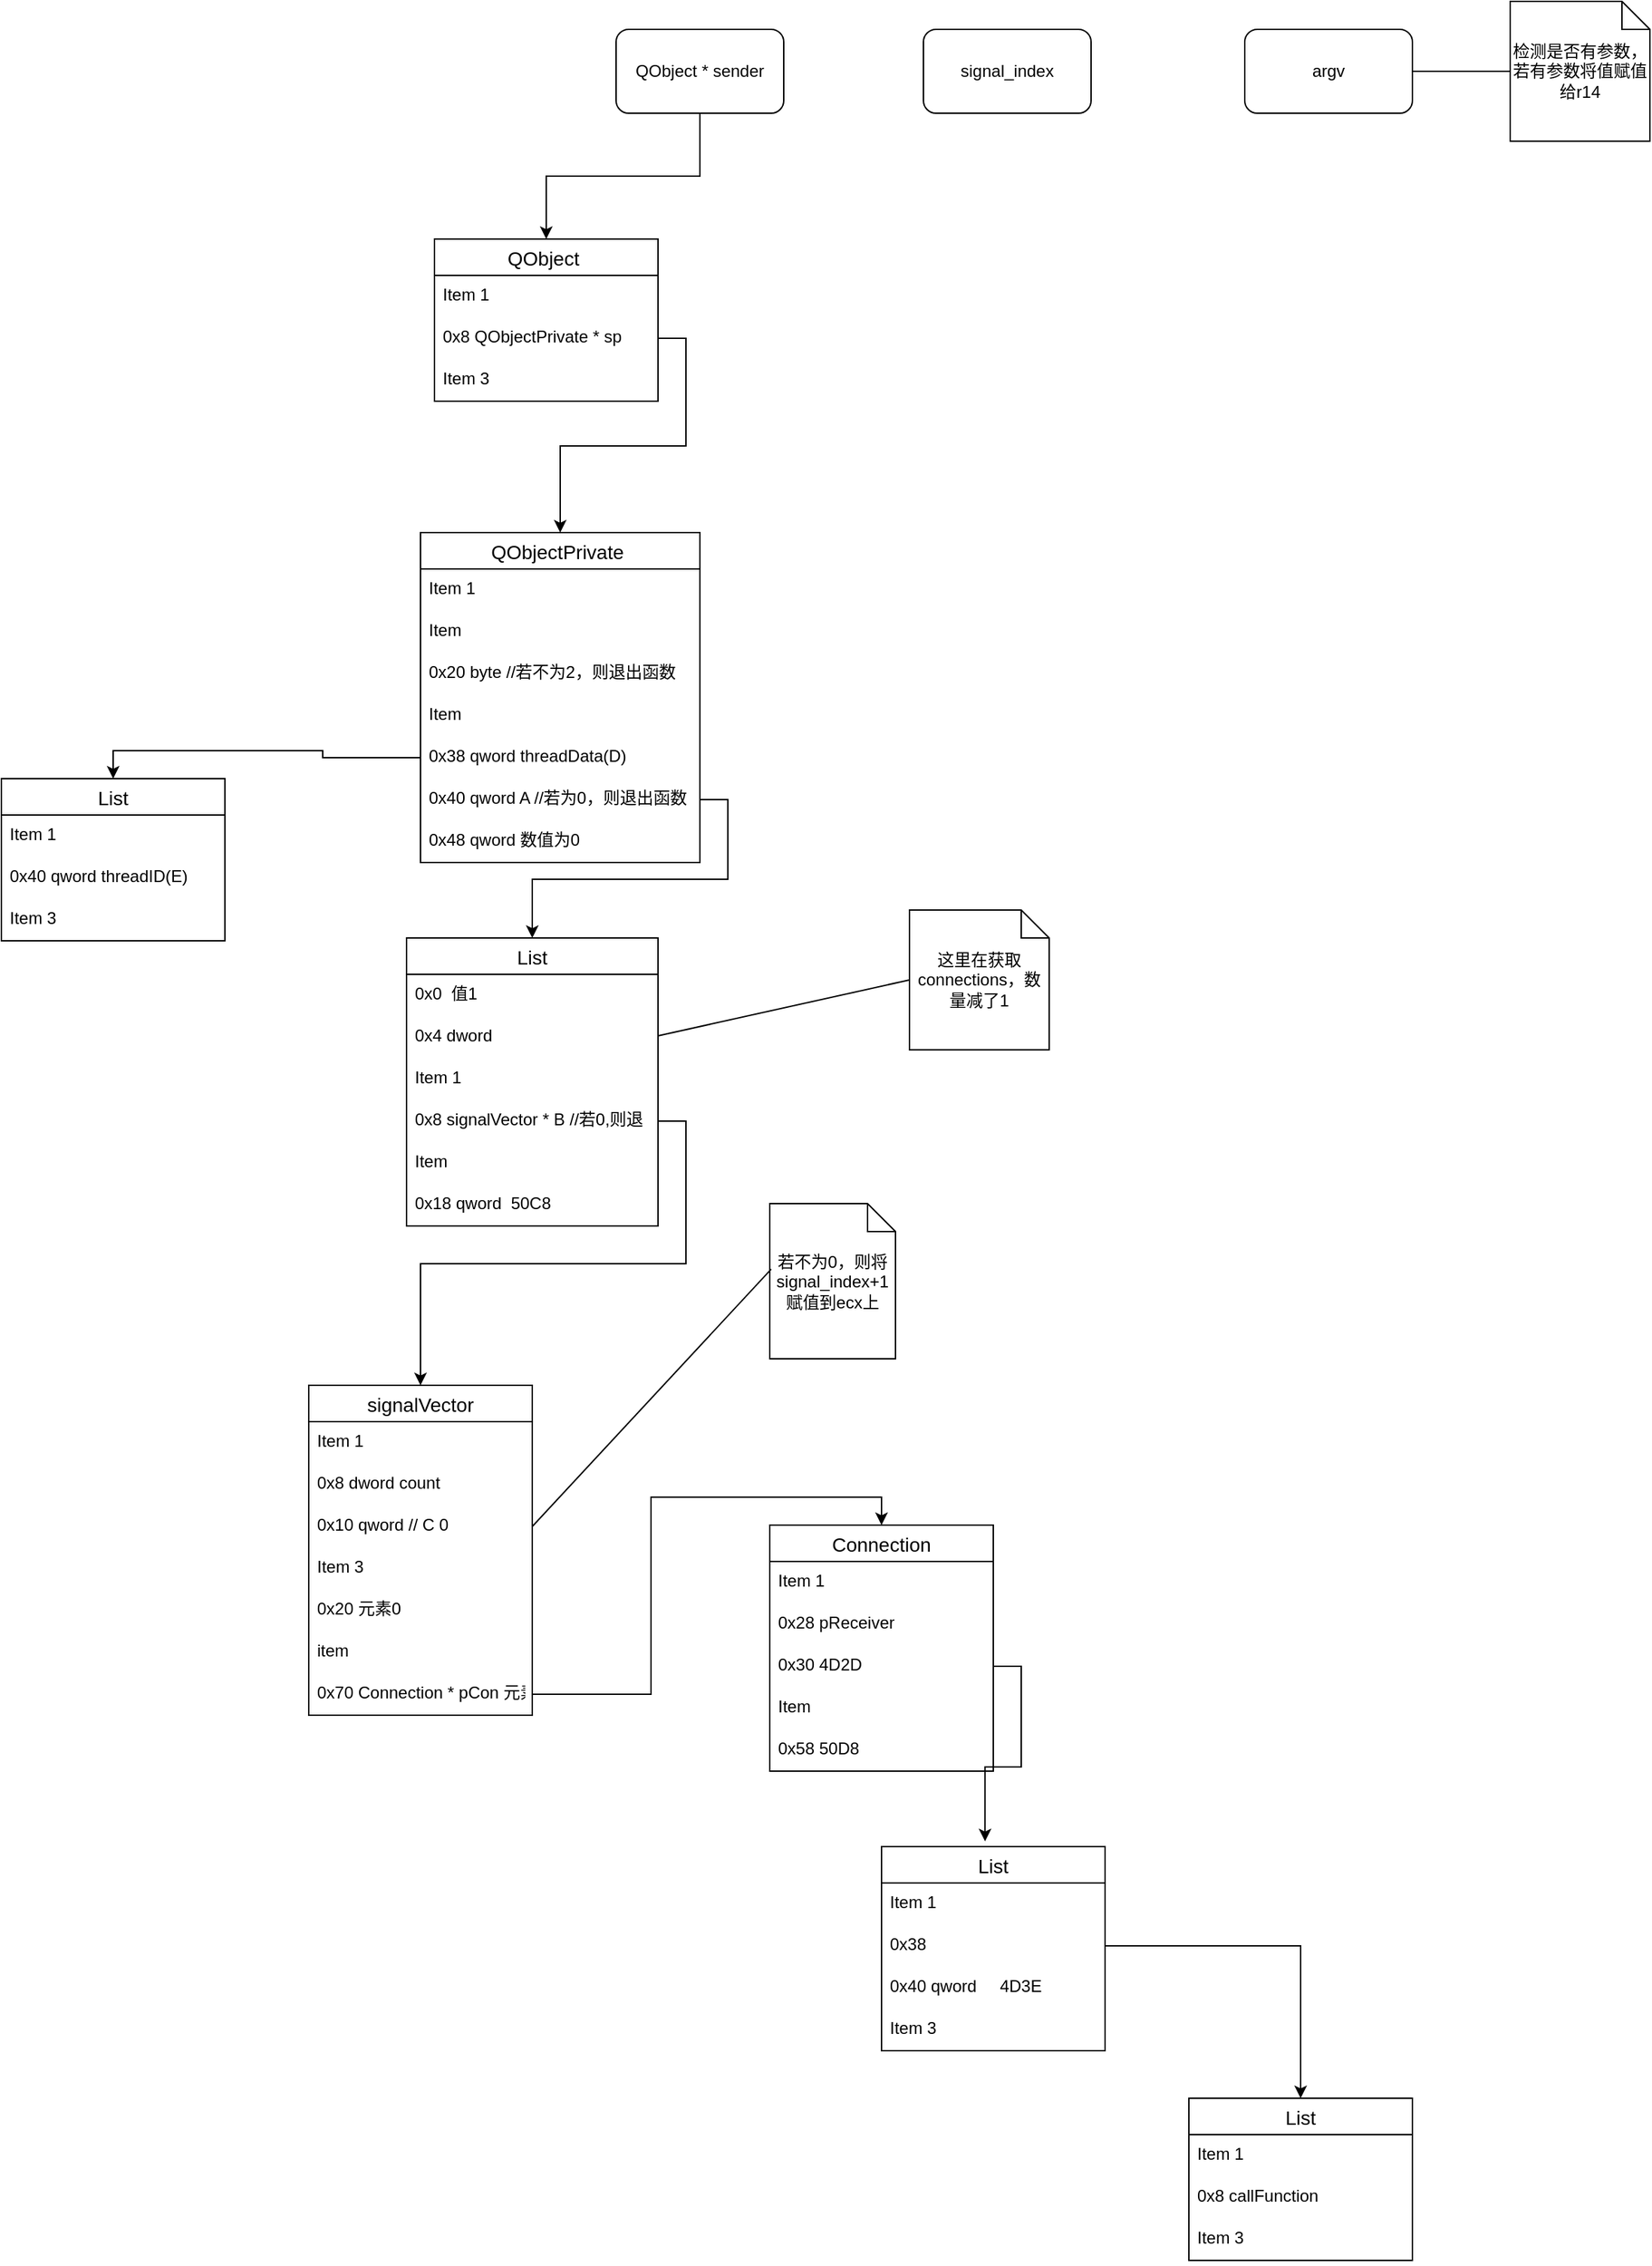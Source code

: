 <mxfile version="20.6.0" type="device"><diagram id="ZDfgA6bVz2ZesBpSvwjy" name="第 1 页"><mxGraphModel dx="2249" dy="762" grid="1" gridSize="10" guides="1" tooltips="1" connect="1" arrows="1" fold="1" page="1" pageScale="1" pageWidth="827" pageHeight="1169" math="0" shadow="0"><root><mxCell id="0"/><mxCell id="1" parent="0"/><mxCell id="ladFmHrCV9J29jyULdOw-12" style="edgeStyle=orthogonalEdgeStyle;rounded=0;orthogonalLoop=1;jettySize=auto;html=1;exitX=0.5;exitY=1;exitDx=0;exitDy=0;entryX=0.5;entryY=0;entryDx=0;entryDy=0;" edge="1" parent="1" source="ladFmHrCV9J29jyULdOw-1" target="ladFmHrCV9J29jyULdOw-6"><mxGeometry relative="1" as="geometry"/></mxCell><mxCell id="ladFmHrCV9J29jyULdOw-1" value="QObject * sender" style="rounded=1;whiteSpace=wrap;html=1;" vertex="1" parent="1"><mxGeometry x="30" y="70" width="120" height="60" as="geometry"/></mxCell><mxCell id="ladFmHrCV9J29jyULdOw-2" value="signal_index" style="rounded=1;whiteSpace=wrap;html=1;" vertex="1" parent="1"><mxGeometry x="250" y="70" width="120" height="60" as="geometry"/></mxCell><mxCell id="ladFmHrCV9J29jyULdOw-3" value="argv" style="rounded=1;whiteSpace=wrap;html=1;" vertex="1" parent="1"><mxGeometry x="480" y="70" width="120" height="60" as="geometry"/></mxCell><mxCell id="ladFmHrCV9J29jyULdOw-6" value="QObject " style="swimlane;fontStyle=0;childLayout=stackLayout;horizontal=1;startSize=26;horizontalStack=0;resizeParent=1;resizeParentMax=0;resizeLast=0;collapsible=1;marginBottom=0;align=center;fontSize=14;" vertex="1" parent="1"><mxGeometry x="-100" y="220" width="160" height="116" as="geometry"/></mxCell><mxCell id="ladFmHrCV9J29jyULdOw-7" value="Item 1" style="text;strokeColor=none;fillColor=none;spacingLeft=4;spacingRight=4;overflow=hidden;rotatable=0;points=[[0,0.5],[1,0.5]];portConstraint=eastwest;fontSize=12;" vertex="1" parent="ladFmHrCV9J29jyULdOw-6"><mxGeometry y="26" width="160" height="30" as="geometry"/></mxCell><mxCell id="ladFmHrCV9J29jyULdOw-8" value="0x8 QObjectPrivate * sp" style="text;strokeColor=none;fillColor=none;spacingLeft=4;spacingRight=4;overflow=hidden;rotatable=0;points=[[0,0.5],[1,0.5]];portConstraint=eastwest;fontSize=12;" vertex="1" parent="ladFmHrCV9J29jyULdOw-6"><mxGeometry y="56" width="160" height="30" as="geometry"/></mxCell><mxCell id="ladFmHrCV9J29jyULdOw-9" value="Item 3" style="text;strokeColor=none;fillColor=none;spacingLeft=4;spacingRight=4;overflow=hidden;rotatable=0;points=[[0,0.5],[1,0.5]];portConstraint=eastwest;fontSize=12;" vertex="1" parent="ladFmHrCV9J29jyULdOw-6"><mxGeometry y="86" width="160" height="30" as="geometry"/></mxCell><mxCell id="ladFmHrCV9J29jyULdOw-13" value="QObjectPrivate " style="swimlane;fontStyle=0;childLayout=stackLayout;horizontal=1;startSize=26;horizontalStack=0;resizeParent=1;resizeParentMax=0;resizeLast=0;collapsible=1;marginBottom=0;align=center;fontSize=14;" vertex="1" parent="1"><mxGeometry x="-110" y="430" width="200" height="236" as="geometry"/></mxCell><mxCell id="ladFmHrCV9J29jyULdOw-14" value="Item 1" style="text;strokeColor=none;fillColor=none;spacingLeft=4;spacingRight=4;overflow=hidden;rotatable=0;points=[[0,0.5],[1,0.5]];portConstraint=eastwest;fontSize=12;" vertex="1" parent="ladFmHrCV9J29jyULdOw-13"><mxGeometry y="26" width="200" height="30" as="geometry"/></mxCell><mxCell id="ladFmHrCV9J29jyULdOw-46" value="Item" style="text;strokeColor=none;fillColor=none;spacingLeft=4;spacingRight=4;overflow=hidden;rotatable=0;points=[[0,0.5],[1,0.5]];portConstraint=eastwest;fontSize=12;" vertex="1" parent="ladFmHrCV9J29jyULdOw-13"><mxGeometry y="56" width="200" height="30" as="geometry"/></mxCell><mxCell id="ladFmHrCV9J29jyULdOw-15" value="0x20 byte //若不为2，则退出函数" style="text;strokeColor=none;fillColor=none;spacingLeft=4;spacingRight=4;overflow=hidden;rotatable=0;points=[[0,0.5],[1,0.5]];portConstraint=eastwest;fontSize=12;" vertex="1" parent="ladFmHrCV9J29jyULdOw-13"><mxGeometry y="86" width="200" height="30" as="geometry"/></mxCell><mxCell id="ladFmHrCV9J29jyULdOw-51" value="Item" style="text;strokeColor=none;fillColor=none;spacingLeft=4;spacingRight=4;overflow=hidden;rotatable=0;points=[[0,0.5],[1,0.5]];portConstraint=eastwest;fontSize=12;" vertex="1" parent="ladFmHrCV9J29jyULdOw-13"><mxGeometry y="116" width="200" height="30" as="geometry"/></mxCell><mxCell id="ladFmHrCV9J29jyULdOw-52" value="0x38 qword threadData(D)" style="text;strokeColor=none;fillColor=none;spacingLeft=4;spacingRight=4;overflow=hidden;rotatable=0;points=[[0,0.5],[1,0.5]];portConstraint=eastwest;fontSize=12;" vertex="1" parent="ladFmHrCV9J29jyULdOw-13"><mxGeometry y="146" width="200" height="30" as="geometry"/></mxCell><mxCell id="ladFmHrCV9J29jyULdOw-16" value="0x40 qword A //若为0，则退出函数" style="text;strokeColor=none;fillColor=none;spacingLeft=4;spacingRight=4;overflow=hidden;rotatable=0;points=[[0,0.5],[1,0.5]];portConstraint=eastwest;fontSize=12;" vertex="1" parent="ladFmHrCV9J29jyULdOw-13"><mxGeometry y="176" width="200" height="30" as="geometry"/></mxCell><mxCell id="ladFmHrCV9J29jyULdOw-18" value="0x48 qword 数值为0" style="text;strokeColor=none;fillColor=none;spacingLeft=4;spacingRight=4;overflow=hidden;rotatable=0;points=[[0,0.5],[1,0.5]];portConstraint=eastwest;fontSize=12;" vertex="1" parent="ladFmHrCV9J29jyULdOw-13"><mxGeometry y="206" width="200" height="30" as="geometry"/></mxCell><mxCell id="ladFmHrCV9J29jyULdOw-17" style="edgeStyle=orthogonalEdgeStyle;rounded=0;orthogonalLoop=1;jettySize=auto;html=1;exitX=1;exitY=0.5;exitDx=0;exitDy=0;entryX=0.5;entryY=0;entryDx=0;entryDy=0;" edge="1" parent="1" source="ladFmHrCV9J29jyULdOw-8" target="ladFmHrCV9J29jyULdOw-13"><mxGeometry relative="1" as="geometry"/></mxCell><mxCell id="ladFmHrCV9J29jyULdOw-19" value="检测是否有参数，若有参数将值赋值给r14" style="shape=note;size=20;whiteSpace=wrap;html=1;" vertex="1" parent="1"><mxGeometry x="670" y="50" width="100" height="100" as="geometry"/></mxCell><mxCell id="ladFmHrCV9J29jyULdOw-20" value="" style="endArrow=none;html=1;rounded=0;entryX=0;entryY=0.5;entryDx=0;entryDy=0;entryPerimeter=0;exitX=1;exitY=0.5;exitDx=0;exitDy=0;" edge="1" parent="1" source="ladFmHrCV9J29jyULdOw-3" target="ladFmHrCV9J29jyULdOw-19"><mxGeometry width="50" height="50" relative="1" as="geometry"><mxPoint x="540" y="270" as="sourcePoint"/><mxPoint x="590" y="220" as="targetPoint"/></mxGeometry></mxCell><mxCell id="ladFmHrCV9J29jyULdOw-22" value="List" style="swimlane;fontStyle=0;childLayout=stackLayout;horizontal=1;startSize=26;horizontalStack=0;resizeParent=1;resizeParentMax=0;resizeLast=0;collapsible=1;marginBottom=0;align=center;fontSize=14;" vertex="1" parent="1"><mxGeometry x="-120" y="720" width="180" height="206" as="geometry"/></mxCell><mxCell id="ladFmHrCV9J29jyULdOw-50" value="0x0  值1" style="text;strokeColor=none;fillColor=none;spacingLeft=4;spacingRight=4;overflow=hidden;rotatable=0;points=[[0,0.5],[1,0.5]];portConstraint=eastwest;fontSize=12;" vertex="1" parent="ladFmHrCV9J29jyULdOw-22"><mxGeometry y="26" width="180" height="30" as="geometry"/></mxCell><mxCell id="ladFmHrCV9J29jyULdOw-47" value="0x4 dword    " style="text;strokeColor=none;fillColor=none;spacingLeft=4;spacingRight=4;overflow=hidden;rotatable=0;points=[[0,0.5],[1,0.5]];portConstraint=eastwest;fontSize=12;" vertex="1" parent="ladFmHrCV9J29jyULdOw-22"><mxGeometry y="56" width="180" height="30" as="geometry"/></mxCell><mxCell id="ladFmHrCV9J29jyULdOw-23" value="Item 1" style="text;strokeColor=none;fillColor=none;spacingLeft=4;spacingRight=4;overflow=hidden;rotatable=0;points=[[0,0.5],[1,0.5]];portConstraint=eastwest;fontSize=12;" vertex="1" parent="ladFmHrCV9J29jyULdOw-22"><mxGeometry y="86" width="180" height="30" as="geometry"/></mxCell><mxCell id="ladFmHrCV9J29jyULdOw-24" value="0x8 signalVector * B //若0,则退" style="text;strokeColor=none;fillColor=none;spacingLeft=4;spacingRight=4;overflow=hidden;rotatable=0;points=[[0,0.5],[1,0.5]];portConstraint=eastwest;fontSize=12;" vertex="1" parent="ladFmHrCV9J29jyULdOw-22"><mxGeometry y="116" width="180" height="30" as="geometry"/></mxCell><mxCell id="ladFmHrCV9J29jyULdOw-63" value="Item" style="text;strokeColor=none;fillColor=none;spacingLeft=4;spacingRight=4;overflow=hidden;rotatable=0;points=[[0,0.5],[1,0.5]];portConstraint=eastwest;fontSize=12;" vertex="1" parent="ladFmHrCV9J29jyULdOw-22"><mxGeometry y="146" width="180" height="30" as="geometry"/></mxCell><mxCell id="ladFmHrCV9J29jyULdOw-25" value="0x18 qword  50C8" style="text;strokeColor=none;fillColor=none;spacingLeft=4;spacingRight=4;overflow=hidden;rotatable=0;points=[[0,0.5],[1,0.5]];portConstraint=eastwest;fontSize=12;" vertex="1" parent="ladFmHrCV9J29jyULdOw-22"><mxGeometry y="176" width="180" height="30" as="geometry"/></mxCell><mxCell id="ladFmHrCV9J29jyULdOw-26" style="edgeStyle=orthogonalEdgeStyle;rounded=0;orthogonalLoop=1;jettySize=auto;html=1;exitX=1;exitY=0.5;exitDx=0;exitDy=0;" edge="1" parent="1" source="ladFmHrCV9J29jyULdOw-16" target="ladFmHrCV9J29jyULdOw-22"><mxGeometry relative="1" as="geometry"/></mxCell><mxCell id="ladFmHrCV9J29jyULdOw-27" value="signalVector" style="swimlane;fontStyle=0;childLayout=stackLayout;horizontal=1;startSize=26;horizontalStack=0;resizeParent=1;resizeParentMax=0;resizeLast=0;collapsible=1;marginBottom=0;align=center;fontSize=14;" vertex="1" parent="1"><mxGeometry x="-190" y="1040" width="160" height="236" as="geometry"/></mxCell><mxCell id="ladFmHrCV9J29jyULdOw-28" value="Item 1" style="text;strokeColor=none;fillColor=none;spacingLeft=4;spacingRight=4;overflow=hidden;rotatable=0;points=[[0,0.5],[1,0.5]];portConstraint=eastwest;fontSize=12;" vertex="1" parent="ladFmHrCV9J29jyULdOw-27"><mxGeometry y="26" width="160" height="30" as="geometry"/></mxCell><mxCell id="ladFmHrCV9J29jyULdOw-36" value="0x8 dword count" style="text;strokeColor=none;fillColor=none;spacingLeft=4;spacingRight=4;overflow=hidden;rotatable=0;points=[[0,0.5],[1,0.5]];portConstraint=eastwest;fontSize=12;" vertex="1" parent="ladFmHrCV9J29jyULdOw-27"><mxGeometry y="56" width="160" height="30" as="geometry"/></mxCell><mxCell id="ladFmHrCV9J29jyULdOw-29" value="0x10 qword // C 0" style="text;strokeColor=none;fillColor=none;spacingLeft=4;spacingRight=4;overflow=hidden;rotatable=0;points=[[0,0.5],[1,0.5]];portConstraint=eastwest;fontSize=12;" vertex="1" parent="ladFmHrCV9J29jyULdOw-27"><mxGeometry y="86" width="160" height="30" as="geometry"/></mxCell><mxCell id="ladFmHrCV9J29jyULdOw-30" value="Item 3" style="text;strokeColor=none;fillColor=none;spacingLeft=4;spacingRight=4;overflow=hidden;rotatable=0;points=[[0,0.5],[1,0.5]];portConstraint=eastwest;fontSize=12;" vertex="1" parent="ladFmHrCV9J29jyULdOw-27"><mxGeometry y="116" width="160" height="30" as="geometry"/></mxCell><mxCell id="ladFmHrCV9J29jyULdOw-37" value="0x20 元素0" style="text;strokeColor=none;fillColor=none;spacingLeft=4;spacingRight=4;overflow=hidden;rotatable=0;points=[[0,0.5],[1,0.5]];portConstraint=eastwest;fontSize=12;" vertex="1" parent="ladFmHrCV9J29jyULdOw-27"><mxGeometry y="146" width="160" height="30" as="geometry"/></mxCell><mxCell id="ladFmHrCV9J29jyULdOw-38" value="item" style="text;strokeColor=none;fillColor=none;spacingLeft=4;spacingRight=4;overflow=hidden;rotatable=0;points=[[0,0.5],[1,0.5]];portConstraint=eastwest;fontSize=12;" vertex="1" parent="ladFmHrCV9J29jyULdOw-27"><mxGeometry y="176" width="160" height="30" as="geometry"/></mxCell><mxCell id="ladFmHrCV9J29jyULdOw-39" value="0x70 Connection * pCon 元素5" style="text;strokeColor=none;fillColor=none;spacingLeft=4;spacingRight=4;overflow=hidden;rotatable=0;points=[[0,0.5],[1,0.5]];portConstraint=eastwest;fontSize=12;" vertex="1" parent="ladFmHrCV9J29jyULdOw-27"><mxGeometry y="206" width="160" height="30" as="geometry"/></mxCell><mxCell id="ladFmHrCV9J29jyULdOw-33" style="edgeStyle=orthogonalEdgeStyle;rounded=0;orthogonalLoop=1;jettySize=auto;html=1;exitX=1;exitY=0.5;exitDx=0;exitDy=0;entryX=0.5;entryY=0;entryDx=0;entryDy=0;" edge="1" parent="1" source="ladFmHrCV9J29jyULdOw-24" target="ladFmHrCV9J29jyULdOw-27"><mxGeometry relative="1" as="geometry"/></mxCell><mxCell id="ladFmHrCV9J29jyULdOw-34" value="若不为0，则将signal_index+1赋值到ecx上" style="shape=note;size=20;whiteSpace=wrap;html=1;" vertex="1" parent="1"><mxGeometry x="140" y="910" width="90" height="111" as="geometry"/></mxCell><mxCell id="ladFmHrCV9J29jyULdOw-35" value="" style="endArrow=none;html=1;rounded=0;entryX=0.011;entryY=0.423;entryDx=0;entryDy=0;entryPerimeter=0;exitX=1;exitY=0.5;exitDx=0;exitDy=0;" edge="1" parent="1" source="ladFmHrCV9J29jyULdOw-29" target="ladFmHrCV9J29jyULdOw-34"><mxGeometry width="50" height="50" relative="1" as="geometry"><mxPoint x="90" y="1100" as="sourcePoint"/><mxPoint x="140" y="1050" as="targetPoint"/></mxGeometry></mxCell><mxCell id="ladFmHrCV9J29jyULdOw-41" value="Connection" style="swimlane;fontStyle=0;childLayout=stackLayout;horizontal=1;startSize=26;horizontalStack=0;resizeParent=1;resizeParentMax=0;resizeLast=0;collapsible=1;marginBottom=0;align=center;fontSize=14;" vertex="1" parent="1"><mxGeometry x="140" y="1140" width="160" height="176" as="geometry"/></mxCell><mxCell id="ladFmHrCV9J29jyULdOw-42" value="Item 1" style="text;strokeColor=none;fillColor=none;spacingLeft=4;spacingRight=4;overflow=hidden;rotatable=0;points=[[0,0.5],[1,0.5]];portConstraint=eastwest;fontSize=12;" vertex="1" parent="ladFmHrCV9J29jyULdOw-41"><mxGeometry y="26" width="160" height="30" as="geometry"/></mxCell><mxCell id="ladFmHrCV9J29jyULdOw-43" value="0x28 pReceiver" style="text;strokeColor=none;fillColor=none;spacingLeft=4;spacingRight=4;overflow=hidden;rotatable=0;points=[[0,0.5],[1,0.5]];portConstraint=eastwest;fontSize=12;" vertex="1" parent="ladFmHrCV9J29jyULdOw-41"><mxGeometry y="56" width="160" height="30" as="geometry"/></mxCell><mxCell id="ladFmHrCV9J29jyULdOw-44" value="0x30 4D2D" style="text;strokeColor=none;fillColor=none;spacingLeft=4;spacingRight=4;overflow=hidden;rotatable=0;points=[[0,0.5],[1,0.5]];portConstraint=eastwest;fontSize=12;" vertex="1" parent="ladFmHrCV9J29jyULdOw-41"><mxGeometry y="86" width="160" height="30" as="geometry"/></mxCell><mxCell id="ladFmHrCV9J29jyULdOw-64" value="Item" style="text;strokeColor=none;fillColor=none;spacingLeft=4;spacingRight=4;overflow=hidden;rotatable=0;points=[[0,0.5],[1,0.5]];portConstraint=eastwest;fontSize=12;" vertex="1" parent="ladFmHrCV9J29jyULdOw-41"><mxGeometry y="116" width="160" height="30" as="geometry"/></mxCell><mxCell id="ladFmHrCV9J29jyULdOw-65" value="0x58 50D8" style="text;strokeColor=none;fillColor=none;spacingLeft=4;spacingRight=4;overflow=hidden;rotatable=0;points=[[0,0.5],[1,0.5]];portConstraint=eastwest;fontSize=12;" vertex="1" parent="ladFmHrCV9J29jyULdOw-41"><mxGeometry y="146" width="160" height="30" as="geometry"/></mxCell><mxCell id="ladFmHrCV9J29jyULdOw-45" style="edgeStyle=orthogonalEdgeStyle;rounded=0;orthogonalLoop=1;jettySize=auto;html=1;exitX=1;exitY=0.5;exitDx=0;exitDy=0;entryX=0.5;entryY=0;entryDx=0;entryDy=0;" edge="1" parent="1" source="ladFmHrCV9J29jyULdOw-39" target="ladFmHrCV9J29jyULdOw-41"><mxGeometry relative="1" as="geometry"/></mxCell><mxCell id="ladFmHrCV9J29jyULdOw-48" value="&lt;span style=&quot;text-align: left;&quot;&gt;这里在获取connections，数量减了1&lt;/span&gt;" style="shape=note;size=20;whiteSpace=wrap;html=1;" vertex="1" parent="1"><mxGeometry x="240" y="700" width="100" height="100" as="geometry"/></mxCell><mxCell id="ladFmHrCV9J29jyULdOw-49" value="" style="endArrow=none;html=1;rounded=0;exitX=1;exitY=0.467;exitDx=0;exitDy=0;exitPerimeter=0;entryX=0;entryY=0.5;entryDx=0;entryDy=0;entryPerimeter=0;" edge="1" parent="1" source="ladFmHrCV9J29jyULdOw-47" target="ladFmHrCV9J29jyULdOw-48"><mxGeometry relative="1" as="geometry"><mxPoint x="90" y="510" as="sourcePoint"/><mxPoint x="170" y="510" as="targetPoint"/></mxGeometry></mxCell><mxCell id="ladFmHrCV9J29jyULdOw-53" value="List" style="swimlane;fontStyle=0;childLayout=stackLayout;horizontal=1;startSize=26;horizontalStack=0;resizeParent=1;resizeParentMax=0;resizeLast=0;collapsible=1;marginBottom=0;align=center;fontSize=14;" vertex="1" parent="1"><mxGeometry x="-410" y="606" width="160" height="116" as="geometry"/></mxCell><mxCell id="ladFmHrCV9J29jyULdOw-54" value="Item 1" style="text;strokeColor=none;fillColor=none;spacingLeft=4;spacingRight=4;overflow=hidden;rotatable=0;points=[[0,0.5],[1,0.5]];portConstraint=eastwest;fontSize=12;" vertex="1" parent="ladFmHrCV9J29jyULdOw-53"><mxGeometry y="26" width="160" height="30" as="geometry"/></mxCell><mxCell id="ladFmHrCV9J29jyULdOw-55" value="0x40 qword threadID(E)" style="text;strokeColor=none;fillColor=none;spacingLeft=4;spacingRight=4;overflow=hidden;rotatable=0;points=[[0,0.5],[1,0.5]];portConstraint=eastwest;fontSize=12;" vertex="1" parent="ladFmHrCV9J29jyULdOw-53"><mxGeometry y="56" width="160" height="30" as="geometry"/></mxCell><mxCell id="ladFmHrCV9J29jyULdOw-56" value="Item 3" style="text;strokeColor=none;fillColor=none;spacingLeft=4;spacingRight=4;overflow=hidden;rotatable=0;points=[[0,0.5],[1,0.5]];portConstraint=eastwest;fontSize=12;" vertex="1" parent="ladFmHrCV9J29jyULdOw-53"><mxGeometry y="86" width="160" height="30" as="geometry"/></mxCell><mxCell id="ladFmHrCV9J29jyULdOw-57" style="edgeStyle=orthogonalEdgeStyle;rounded=0;orthogonalLoop=1;jettySize=auto;html=1;exitX=0;exitY=0.5;exitDx=0;exitDy=0;entryX=0.5;entryY=0;entryDx=0;entryDy=0;" edge="1" parent="1" source="ladFmHrCV9J29jyULdOw-52" target="ladFmHrCV9J29jyULdOw-53"><mxGeometry relative="1" as="geometry"/></mxCell><mxCell id="ladFmHrCV9J29jyULdOw-58" value="List" style="swimlane;fontStyle=0;childLayout=stackLayout;horizontal=1;startSize=26;horizontalStack=0;resizeParent=1;resizeParentMax=0;resizeLast=0;collapsible=1;marginBottom=0;align=center;fontSize=14;" vertex="1" parent="1"><mxGeometry x="220" y="1370" width="160" height="146" as="geometry"/></mxCell><mxCell id="ladFmHrCV9J29jyULdOw-59" value="Item 1" style="text;strokeColor=none;fillColor=none;spacingLeft=4;spacingRight=4;overflow=hidden;rotatable=0;points=[[0,0.5],[1,0.5]];portConstraint=eastwest;fontSize=12;" vertex="1" parent="ladFmHrCV9J29jyULdOw-58"><mxGeometry y="26" width="160" height="30" as="geometry"/></mxCell><mxCell id="ladFmHrCV9J29jyULdOw-66" value="0x38 " style="text;strokeColor=none;fillColor=none;spacingLeft=4;spacingRight=4;overflow=hidden;rotatable=0;points=[[0,0.5],[1,0.5]];portConstraint=eastwest;fontSize=12;" vertex="1" parent="ladFmHrCV9J29jyULdOw-58"><mxGeometry y="56" width="160" height="30" as="geometry"/></mxCell><mxCell id="ladFmHrCV9J29jyULdOw-60" value="0x40 qword     4D3E" style="text;strokeColor=none;fillColor=none;spacingLeft=4;spacingRight=4;overflow=hidden;rotatable=0;points=[[0,0.5],[1,0.5]];portConstraint=eastwest;fontSize=12;" vertex="1" parent="ladFmHrCV9J29jyULdOw-58"><mxGeometry y="86" width="160" height="30" as="geometry"/></mxCell><mxCell id="ladFmHrCV9J29jyULdOw-61" value="Item 3" style="text;strokeColor=none;fillColor=none;spacingLeft=4;spacingRight=4;overflow=hidden;rotatable=0;points=[[0,0.5],[1,0.5]];portConstraint=eastwest;fontSize=12;" vertex="1" parent="ladFmHrCV9J29jyULdOw-58"><mxGeometry y="116" width="160" height="30" as="geometry"/></mxCell><mxCell id="ladFmHrCV9J29jyULdOw-62" style="edgeStyle=orthogonalEdgeStyle;rounded=0;orthogonalLoop=1;jettySize=auto;html=1;exitX=1;exitY=0.5;exitDx=0;exitDy=0;entryX=0.463;entryY=-0.026;entryDx=0;entryDy=0;entryPerimeter=0;" edge="1" parent="1" source="ladFmHrCV9J29jyULdOw-44" target="ladFmHrCV9J29jyULdOw-58"><mxGeometry relative="1" as="geometry"/></mxCell><mxCell id="ladFmHrCV9J29jyULdOw-67" value="List" style="swimlane;fontStyle=0;childLayout=stackLayout;horizontal=1;startSize=26;horizontalStack=0;resizeParent=1;resizeParentMax=0;resizeLast=0;collapsible=1;marginBottom=0;align=center;fontSize=14;" vertex="1" parent="1"><mxGeometry x="440" y="1550" width="160" height="116" as="geometry"/></mxCell><mxCell id="ladFmHrCV9J29jyULdOw-68" value="Item 1" style="text;strokeColor=none;fillColor=none;spacingLeft=4;spacingRight=4;overflow=hidden;rotatable=0;points=[[0,0.5],[1,0.5]];portConstraint=eastwest;fontSize=12;" vertex="1" parent="ladFmHrCV9J29jyULdOw-67"><mxGeometry y="26" width="160" height="30" as="geometry"/></mxCell><mxCell id="ladFmHrCV9J29jyULdOw-69" value="0x8 callFunction" style="text;strokeColor=none;fillColor=none;spacingLeft=4;spacingRight=4;overflow=hidden;rotatable=0;points=[[0,0.5],[1,0.5]];portConstraint=eastwest;fontSize=12;" vertex="1" parent="ladFmHrCV9J29jyULdOw-67"><mxGeometry y="56" width="160" height="30" as="geometry"/></mxCell><mxCell id="ladFmHrCV9J29jyULdOw-70" value="Item 3" style="text;strokeColor=none;fillColor=none;spacingLeft=4;spacingRight=4;overflow=hidden;rotatable=0;points=[[0,0.5],[1,0.5]];portConstraint=eastwest;fontSize=12;" vertex="1" parent="ladFmHrCV9J29jyULdOw-67"><mxGeometry y="86" width="160" height="30" as="geometry"/></mxCell><mxCell id="ladFmHrCV9J29jyULdOw-71" style="edgeStyle=orthogonalEdgeStyle;rounded=0;orthogonalLoop=1;jettySize=auto;html=1;exitX=1;exitY=0.5;exitDx=0;exitDy=0;" edge="1" parent="1" source="ladFmHrCV9J29jyULdOw-66" target="ladFmHrCV9J29jyULdOw-67"><mxGeometry relative="1" as="geometry"/></mxCell></root></mxGraphModel></diagram></mxfile>